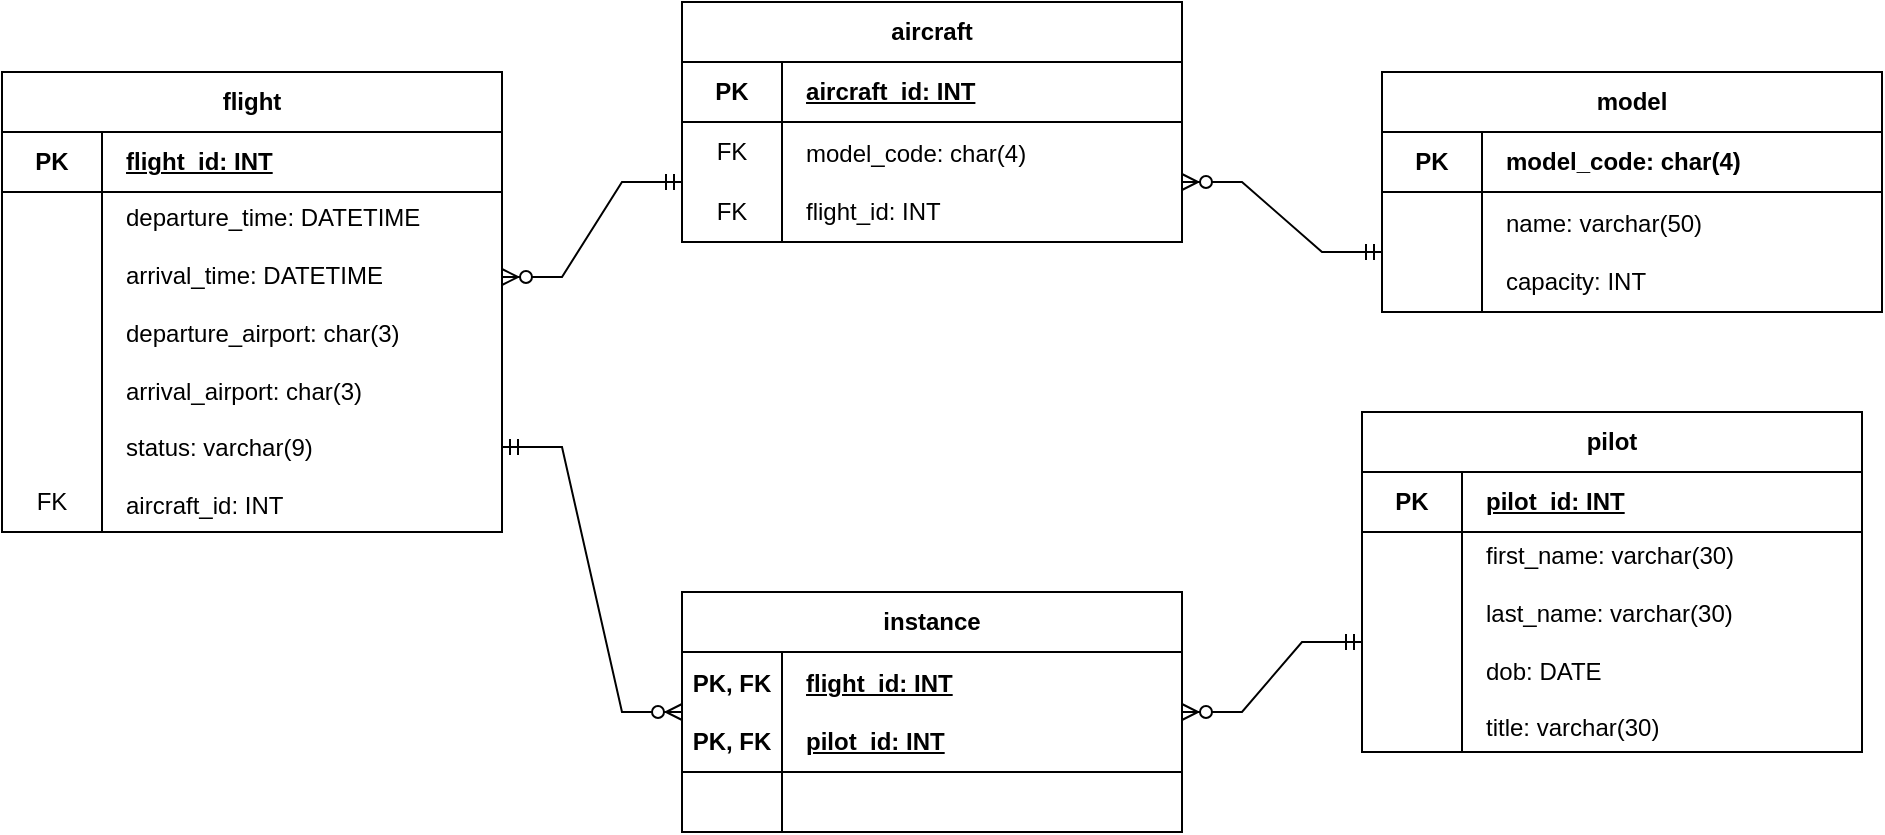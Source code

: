 <mxfile version="22.1.8" type="github">
  <diagram id="R2lEEEUBdFMjLlhIrx00" name="Page-1">
    <mxGraphModel dx="1925" dy="435" grid="1" gridSize="10" guides="1" tooltips="1" connect="1" arrows="1" fold="1" page="1" pageScale="1" pageWidth="850" pageHeight="1100" math="0" shadow="0" extFonts="Permanent Marker^https://fonts.googleapis.com/css?family=Permanent+Marker">
      <root>
        <mxCell id="0" />
        <mxCell id="1" parent="0" />
        <mxCell id="ir4UWvBM02QtJO0HviSu-25" value="&lt;b style=&quot;&quot;&gt;&lt;i&gt;&amp;nbsp; &amp;nbsp;&lt;/i&gt;&lt;u&gt;aircraft_id: INT&lt;/u&gt;&lt;/b&gt;" style="rounded=0;whiteSpace=wrap;html=1;fillColor=none;align=left;" vertex="1" parent="1">
          <mxGeometry x="160" y="165" width="200" height="30" as="geometry" />
        </mxCell>
        <mxCell id="ir4UWvBM02QtJO0HviSu-26" value="&lt;b&gt;PK&lt;/b&gt;" style="rounded=0;whiteSpace=wrap;html=1;fillColor=none;" vertex="1" parent="1">
          <mxGeometry x="110" y="165" width="50" height="30" as="geometry" />
        </mxCell>
        <mxCell id="ir4UWvBM02QtJO0HviSu-27" value="" style="rounded=0;whiteSpace=wrap;html=1;fillColor=none;" vertex="1" parent="1">
          <mxGeometry x="110" y="195" width="50" height="60" as="geometry" />
        </mxCell>
        <mxCell id="ir4UWvBM02QtJO0HviSu-28" value="&amp;nbsp; &amp;nbsp;model_code: char(4)&lt;br&gt;&lt;br&gt;&amp;nbsp; &amp;nbsp;flight_id: INT" style="rounded=0;whiteSpace=wrap;html=1;fillColor=none;align=left;" vertex="1" parent="1">
          <mxGeometry x="160" y="195" width="200" height="60" as="geometry" />
        </mxCell>
        <mxCell id="ir4UWvBM02QtJO0HviSu-29" value="&lt;b&gt;aircraft&lt;/b&gt;" style="rounded=0;whiteSpace=wrap;html=1;fillColor=none;" vertex="1" parent="1">
          <mxGeometry x="110" y="135" width="250" height="30" as="geometry" />
        </mxCell>
        <mxCell id="ir4UWvBM02QtJO0HviSu-42" value="&lt;b style=&quot;&quot;&gt;&lt;i&gt;&amp;nbsp; &amp;nbsp;&lt;/i&gt;&lt;u&gt;flight_id: INT&lt;/u&gt;&lt;/b&gt;" style="rounded=0;whiteSpace=wrap;html=1;fillColor=none;align=left;" vertex="1" parent="1">
          <mxGeometry x="-180" y="200" width="200" height="30" as="geometry" />
        </mxCell>
        <mxCell id="ir4UWvBM02QtJO0HviSu-43" value="&lt;b&gt;PK&lt;/b&gt;" style="rounded=0;whiteSpace=wrap;html=1;fillColor=none;" vertex="1" parent="1">
          <mxGeometry x="-230" y="200" width="50" height="30" as="geometry" />
        </mxCell>
        <mxCell id="ir4UWvBM02QtJO0HviSu-44" value="" style="rounded=0;whiteSpace=wrap;html=1;fillColor=none;" vertex="1" parent="1">
          <mxGeometry x="-230" y="230" width="50" height="170" as="geometry" />
        </mxCell>
        <mxCell id="ir4UWvBM02QtJO0HviSu-45" value="&amp;nbsp; &amp;nbsp;departure_time: DATETIME&lt;br&gt;&lt;br&gt;&amp;nbsp; &amp;nbsp;arrival_time: DATETIME&lt;br&gt;&lt;br&gt;&amp;nbsp; &amp;nbsp;departure_airport: char(3)&lt;br&gt;&lt;br&gt;&amp;nbsp; &amp;nbsp;arrival_airport: char(3)&lt;br&gt;&lt;br&gt;&amp;nbsp; &amp;nbsp;status: varchar(9)&lt;br&gt;&lt;br&gt;&amp;nbsp; &amp;nbsp;aircraft_id: INT" style="rounded=0;whiteSpace=wrap;html=1;fillColor=none;align=left;" vertex="1" parent="1">
          <mxGeometry x="-180" y="230" width="200" height="170" as="geometry" />
        </mxCell>
        <mxCell id="ir4UWvBM02QtJO0HviSu-46" value="&lt;b&gt;flight&lt;/b&gt;" style="rounded=0;whiteSpace=wrap;html=1;fillColor=none;" vertex="1" parent="1">
          <mxGeometry x="-230" y="170" width="250" height="30" as="geometry" />
        </mxCell>
        <mxCell id="ir4UWvBM02QtJO0HviSu-47" value="&lt;b style=&quot;&quot;&gt;&lt;i&gt;&amp;nbsp; &amp;nbsp;&lt;/i&gt;&lt;u&gt;pilot_id: INT&lt;/u&gt;&lt;/b&gt;" style="rounded=0;whiteSpace=wrap;html=1;fillColor=none;align=left;" vertex="1" parent="1">
          <mxGeometry x="500" y="370" width="200" height="30" as="geometry" />
        </mxCell>
        <mxCell id="ir4UWvBM02QtJO0HviSu-48" value="&lt;b&gt;PK&lt;/b&gt;" style="rounded=0;whiteSpace=wrap;html=1;fillColor=none;" vertex="1" parent="1">
          <mxGeometry x="450" y="370" width="50" height="30" as="geometry" />
        </mxCell>
        <mxCell id="ir4UWvBM02QtJO0HviSu-49" value="" style="rounded=0;whiteSpace=wrap;html=1;fillColor=none;" vertex="1" parent="1">
          <mxGeometry x="450" y="400" width="50" height="110" as="geometry" />
        </mxCell>
        <mxCell id="ir4UWvBM02QtJO0HviSu-50" value="&amp;nbsp; &amp;nbsp;first_name: varchar(30)&lt;br&gt;&lt;br&gt;&amp;nbsp; &amp;nbsp;last_name: varchar(30)&lt;br&gt;&lt;br&gt;&amp;nbsp; &amp;nbsp;dob: DATE&lt;br&gt;&lt;br&gt;&amp;nbsp; &amp;nbsp;title: varchar(30)" style="rounded=0;whiteSpace=wrap;html=1;fillColor=none;align=left;" vertex="1" parent="1">
          <mxGeometry x="500" y="400" width="200" height="110" as="geometry" />
        </mxCell>
        <mxCell id="ir4UWvBM02QtJO0HviSu-51" value="&lt;b&gt;pilot&lt;/b&gt;" style="rounded=0;whiteSpace=wrap;html=1;fillColor=none;" vertex="1" parent="1">
          <mxGeometry x="450" y="340" width="250" height="30" as="geometry" />
        </mxCell>
        <mxCell id="ir4UWvBM02QtJO0HviSu-57" value="&amp;nbsp; &amp;nbsp;&lt;b&gt;&lt;u&gt;flight_id: INT&lt;/u&gt;&lt;br&gt;&lt;br&gt;&amp;nbsp; &amp;nbsp;&lt;u&gt;pilot_id: INT&lt;/u&gt;&lt;br&gt;&lt;/b&gt;" style="rounded=0;whiteSpace=wrap;html=1;fillColor=none;align=left;" vertex="1" parent="1">
          <mxGeometry x="160" y="460" width="200" height="60" as="geometry" />
        </mxCell>
        <mxCell id="ir4UWvBM02QtJO0HviSu-58" value="&lt;b&gt;PK, FK&lt;br&gt;&lt;br&gt;PK, FK&lt;br&gt;&lt;/b&gt;" style="rounded=0;whiteSpace=wrap;html=1;fillColor=none;" vertex="1" parent="1">
          <mxGeometry x="110" y="460" width="50" height="60" as="geometry" />
        </mxCell>
        <mxCell id="ir4UWvBM02QtJO0HviSu-59" value="" style="rounded=0;whiteSpace=wrap;html=1;fillColor=none;" vertex="1" parent="1">
          <mxGeometry x="110" y="520" width="50" height="30" as="geometry" />
        </mxCell>
        <mxCell id="ir4UWvBM02QtJO0HviSu-60" value="" style="rounded=0;whiteSpace=wrap;html=1;fillColor=none;align=left;" vertex="1" parent="1">
          <mxGeometry x="160" y="520" width="200" height="30" as="geometry" />
        </mxCell>
        <mxCell id="ir4UWvBM02QtJO0HviSu-61" value="&lt;b&gt;instance&lt;/b&gt;" style="rounded=0;whiteSpace=wrap;html=1;fillColor=none;" vertex="1" parent="1">
          <mxGeometry x="110" y="430" width="250" height="30" as="geometry" />
        </mxCell>
        <mxCell id="ir4UWvBM02QtJO0HviSu-62" value="&lt;b&gt;&lt;i&gt;&amp;nbsp; &amp;nbsp;&lt;/i&gt;model_code: char(4)&lt;/b&gt;" style="rounded=0;whiteSpace=wrap;html=1;fillColor=none;align=left;" vertex="1" parent="1">
          <mxGeometry x="510" y="200" width="200" height="30" as="geometry" />
        </mxCell>
        <mxCell id="ir4UWvBM02QtJO0HviSu-63" value="&lt;b&gt;PK&lt;/b&gt;" style="rounded=0;whiteSpace=wrap;html=1;fillColor=none;" vertex="1" parent="1">
          <mxGeometry x="460" y="200" width="50" height="30" as="geometry" />
        </mxCell>
        <mxCell id="ir4UWvBM02QtJO0HviSu-64" value="" style="rounded=0;whiteSpace=wrap;html=1;fillColor=none;" vertex="1" parent="1">
          <mxGeometry x="460" y="230" width="50" height="60" as="geometry" />
        </mxCell>
        <mxCell id="ir4UWvBM02QtJO0HviSu-65" value="&amp;nbsp; &amp;nbsp;name: varchar(50)&lt;br&gt;&lt;br&gt;&amp;nbsp; &amp;nbsp;capacity: INT" style="rounded=0;whiteSpace=wrap;html=1;fillColor=none;align=left;" vertex="1" parent="1">
          <mxGeometry x="510" y="230" width="200" height="60" as="geometry" />
        </mxCell>
        <mxCell id="ir4UWvBM02QtJO0HviSu-66" value="&lt;b&gt;model&lt;/b&gt;" style="rounded=0;whiteSpace=wrap;html=1;fillColor=none;" vertex="1" parent="1">
          <mxGeometry x="460" y="170" width="250" height="30" as="geometry" />
        </mxCell>
        <mxCell id="ir4UWvBM02QtJO0HviSu-68" value="FK" style="rounded=0;whiteSpace=wrap;html=1;fillColor=none;strokeColor=none;" vertex="1" parent="1">
          <mxGeometry x="110" y="195" width="50" height="30" as="geometry" />
        </mxCell>
        <mxCell id="ir4UWvBM02QtJO0HviSu-70" value="FK" style="rounded=0;whiteSpace=wrap;html=1;fillColor=none;strokeColor=none;" vertex="1" parent="1">
          <mxGeometry x="110" y="225" width="50" height="30" as="geometry" />
        </mxCell>
        <mxCell id="ir4UWvBM02QtJO0HviSu-78" value="FK" style="rounded=0;whiteSpace=wrap;html=1;fillColor=none;strokeColor=none;" vertex="1" parent="1">
          <mxGeometry x="-230" y="370" width="50" height="30" as="geometry" />
        </mxCell>
        <mxCell id="ir4UWvBM02QtJO0HviSu-80" value="" style="edgeStyle=entityRelationEdgeStyle;fontSize=12;html=1;endArrow=ERzeroToMany;startArrow=ERmandOne;rounded=0;entryX=1;entryY=0.5;entryDx=0;entryDy=0;exitX=0;exitY=0.5;exitDx=0;exitDy=0;" edge="1" parent="1" source="ir4UWvBM02QtJO0HviSu-64" target="ir4UWvBM02QtJO0HviSu-28">
          <mxGeometry width="100" height="100" relative="1" as="geometry">
            <mxPoint x="370" y="320" as="sourcePoint" />
            <mxPoint x="470" y="220" as="targetPoint" />
          </mxGeometry>
        </mxCell>
        <mxCell id="ir4UWvBM02QtJO0HviSu-84" value="" style="edgeStyle=entityRelationEdgeStyle;fontSize=12;html=1;endArrow=ERzeroToMany;startArrow=ERmandOne;rounded=0;exitX=0;exitY=0.5;exitDx=0;exitDy=0;entryX=1;entryY=0.25;entryDx=0;entryDy=0;" edge="1" parent="1" source="ir4UWvBM02QtJO0HviSu-27" target="ir4UWvBM02QtJO0HviSu-45">
          <mxGeometry width="100" height="100" relative="1" as="geometry">
            <mxPoint x="-10" y="390" as="sourcePoint" />
            <mxPoint x="130" y="330" as="targetPoint" />
          </mxGeometry>
        </mxCell>
        <mxCell id="ir4UWvBM02QtJO0HviSu-85" value="" style="edgeStyle=entityRelationEdgeStyle;fontSize=12;html=1;endArrow=ERzeroToMany;startArrow=ERmandOne;rounded=0;entryX=0;entryY=0.5;entryDx=0;entryDy=0;exitX=1;exitY=0.75;exitDx=0;exitDy=0;" edge="1" parent="1" source="ir4UWvBM02QtJO0HviSu-45" target="ir4UWvBM02QtJO0HviSu-58">
          <mxGeometry width="100" height="100" relative="1" as="geometry">
            <mxPoint x="110" y="410" as="sourcePoint" />
            <mxPoint x="280" y="260" as="targetPoint" />
            <Array as="points">
              <mxPoint x="90" y="380" />
              <mxPoint x="-50" y="380" />
            </Array>
          </mxGeometry>
        </mxCell>
        <mxCell id="ir4UWvBM02QtJO0HviSu-89" value="" style="edgeStyle=entityRelationEdgeStyle;fontSize=12;html=1;endArrow=ERzeroToMany;startArrow=ERmandOne;rounded=0;entryX=1;entryY=0.5;entryDx=0;entryDy=0;exitX=0;exitY=0.5;exitDx=0;exitDy=0;" edge="1" parent="1" source="ir4UWvBM02QtJO0HviSu-49" target="ir4UWvBM02QtJO0HviSu-57">
          <mxGeometry width="100" height="100" relative="1" as="geometry">
            <mxPoint x="190" y="510" as="sourcePoint" />
            <mxPoint x="290" y="410" as="targetPoint" />
          </mxGeometry>
        </mxCell>
      </root>
    </mxGraphModel>
  </diagram>
</mxfile>
